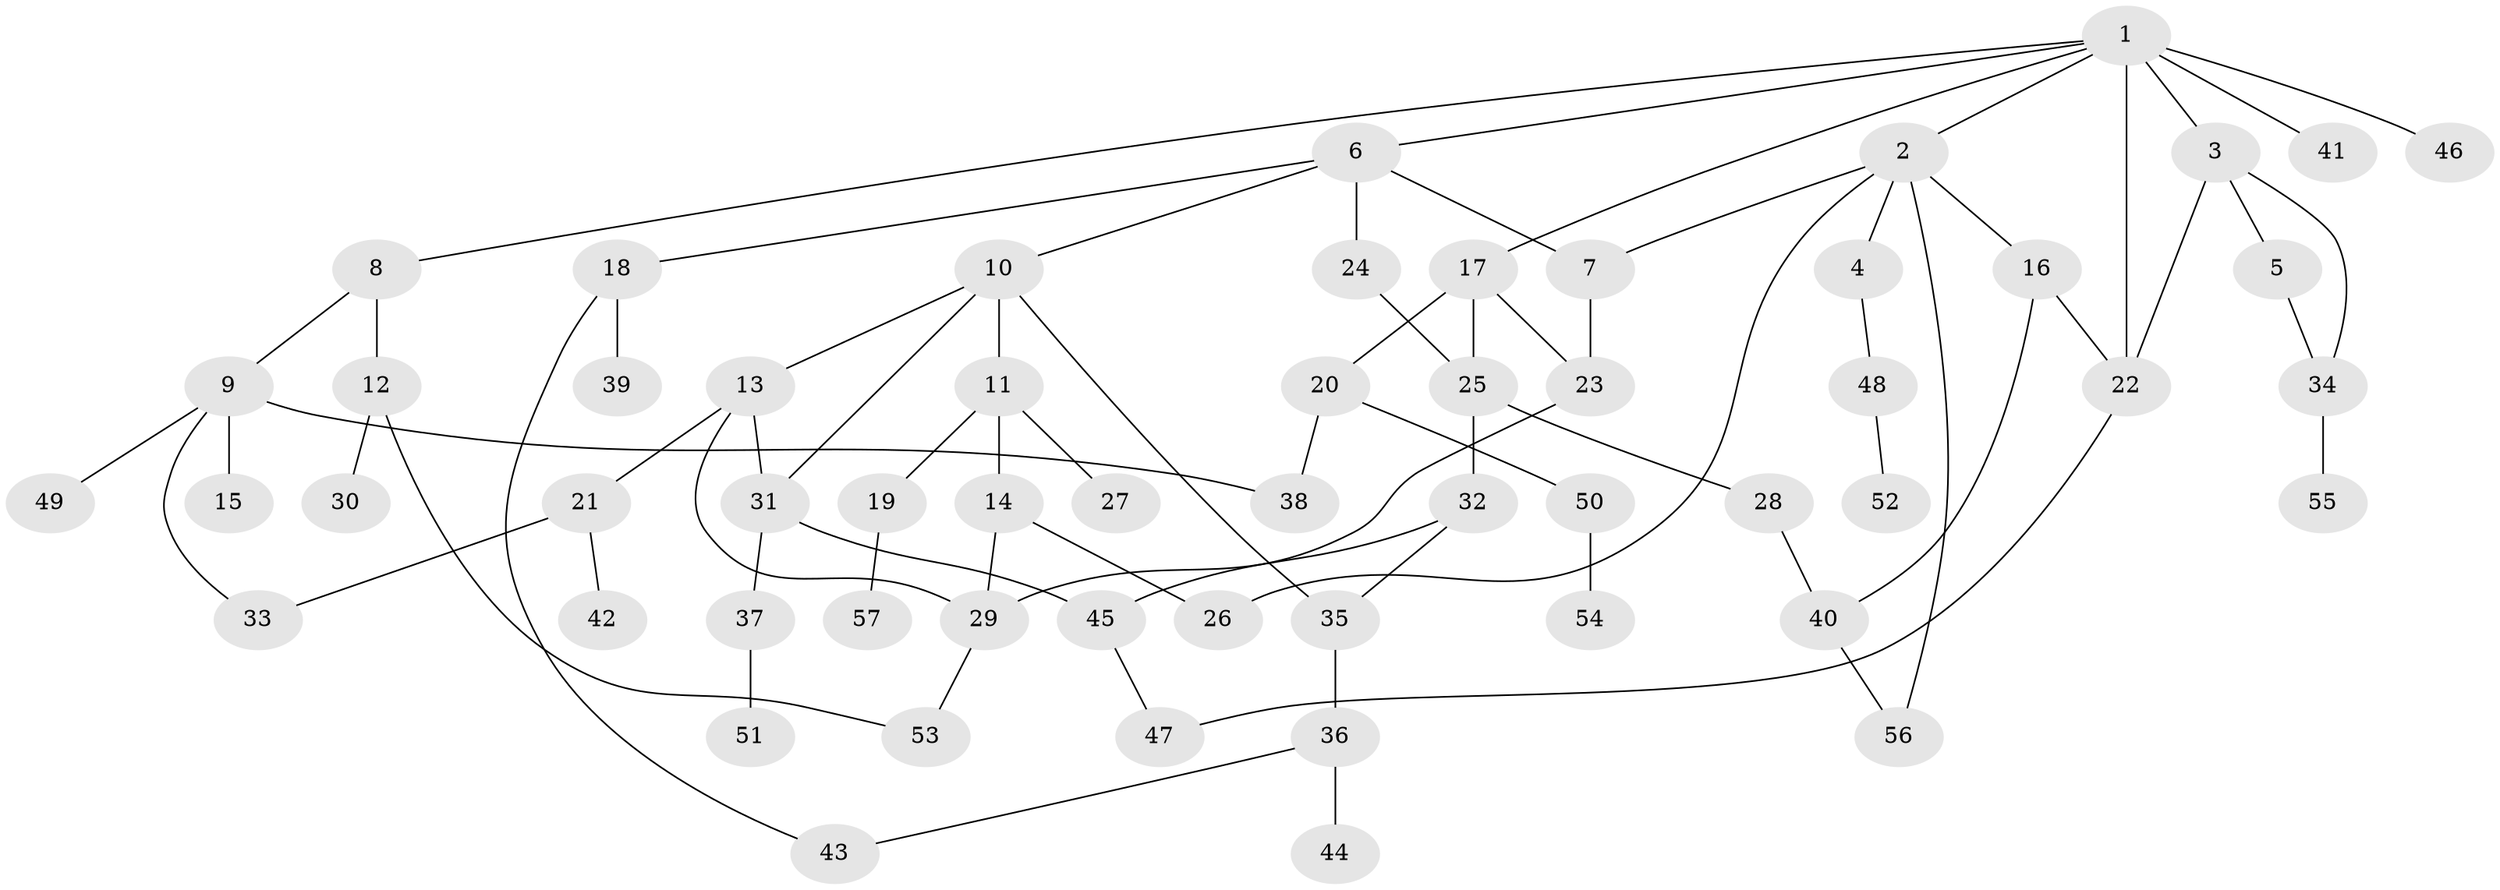 // original degree distribution, {7: 0.017857142857142856, 4: 0.11607142857142858, 5: 0.044642857142857144, 3: 0.17857142857142858, 6: 0.026785714285714284, 2: 0.23214285714285715, 1: 0.38392857142857145}
// Generated by graph-tools (version 1.1) at 2025/48/03/04/25 22:48:35]
// undirected, 57 vertices, 75 edges
graph export_dot {
  node [color=gray90,style=filled];
  1;
  2;
  3;
  4;
  5;
  6;
  7;
  8;
  9;
  10;
  11;
  12;
  13;
  14;
  15;
  16;
  17;
  18;
  19;
  20;
  21;
  22;
  23;
  24;
  25;
  26;
  27;
  28;
  29;
  30;
  31;
  32;
  33;
  34;
  35;
  36;
  37;
  38;
  39;
  40;
  41;
  42;
  43;
  44;
  45;
  46;
  47;
  48;
  49;
  50;
  51;
  52;
  53;
  54;
  55;
  56;
  57;
  1 -- 2 [weight=1.0];
  1 -- 3 [weight=2.0];
  1 -- 6 [weight=1.0];
  1 -- 8 [weight=1.0];
  1 -- 17 [weight=1.0];
  1 -- 22 [weight=1.0];
  1 -- 41 [weight=1.0];
  1 -- 46 [weight=1.0];
  2 -- 4 [weight=1.0];
  2 -- 7 [weight=1.0];
  2 -- 16 [weight=1.0];
  2 -- 26 [weight=1.0];
  2 -- 56 [weight=1.0];
  3 -- 5 [weight=1.0];
  3 -- 22 [weight=1.0];
  3 -- 34 [weight=1.0];
  4 -- 48 [weight=1.0];
  5 -- 34 [weight=1.0];
  6 -- 7 [weight=1.0];
  6 -- 10 [weight=1.0];
  6 -- 18 [weight=1.0];
  6 -- 24 [weight=1.0];
  7 -- 23 [weight=1.0];
  8 -- 9 [weight=1.0];
  8 -- 12 [weight=1.0];
  9 -- 15 [weight=1.0];
  9 -- 33 [weight=1.0];
  9 -- 38 [weight=1.0];
  9 -- 49 [weight=1.0];
  10 -- 11 [weight=1.0];
  10 -- 13 [weight=1.0];
  10 -- 31 [weight=1.0];
  10 -- 35 [weight=1.0];
  11 -- 14 [weight=1.0];
  11 -- 19 [weight=1.0];
  11 -- 27 [weight=1.0];
  12 -- 30 [weight=1.0];
  12 -- 53 [weight=1.0];
  13 -- 21 [weight=1.0];
  13 -- 29 [weight=1.0];
  13 -- 31 [weight=1.0];
  14 -- 26 [weight=3.0];
  14 -- 29 [weight=1.0];
  16 -- 22 [weight=1.0];
  16 -- 40 [weight=1.0];
  17 -- 20 [weight=1.0];
  17 -- 23 [weight=1.0];
  17 -- 25 [weight=1.0];
  18 -- 39 [weight=1.0];
  18 -- 43 [weight=1.0];
  19 -- 57 [weight=1.0];
  20 -- 38 [weight=2.0];
  20 -- 50 [weight=1.0];
  21 -- 33 [weight=1.0];
  21 -- 42 [weight=2.0];
  22 -- 47 [weight=1.0];
  23 -- 29 [weight=1.0];
  24 -- 25 [weight=1.0];
  25 -- 28 [weight=1.0];
  25 -- 32 [weight=1.0];
  28 -- 40 [weight=1.0];
  29 -- 53 [weight=1.0];
  31 -- 37 [weight=1.0];
  31 -- 45 [weight=1.0];
  32 -- 35 [weight=1.0];
  32 -- 45 [weight=1.0];
  34 -- 55 [weight=1.0];
  35 -- 36 [weight=3.0];
  36 -- 43 [weight=1.0];
  36 -- 44 [weight=1.0];
  37 -- 51 [weight=1.0];
  40 -- 56 [weight=1.0];
  45 -- 47 [weight=1.0];
  48 -- 52 [weight=1.0];
  50 -- 54 [weight=1.0];
}
